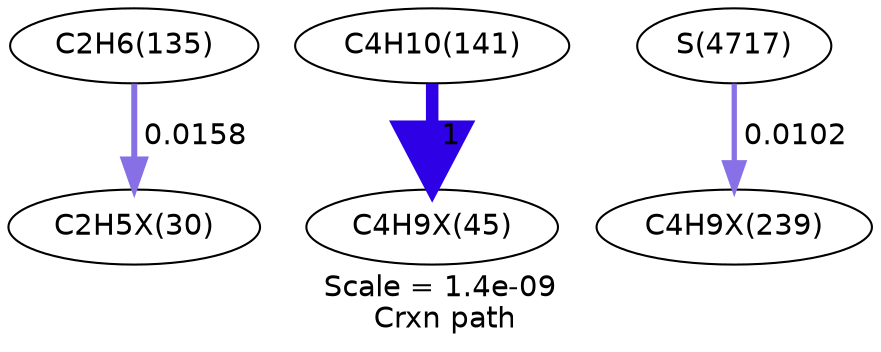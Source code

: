digraph reaction_paths {
center=1;
s12 -> s57[fontname="Helvetica", style="setlinewidth(2.87)", arrowsize=1.43, color="0.7, 0.516, 0.9"
, label=" 0.0158"];
s15 -> s66[fontname="Helvetica", style="setlinewidth(6)", arrowsize=3, color="0.7, 1.5, 0.9"
, label=" 1"];
s49 -> s93[fontname="Helvetica", style="setlinewidth(2.54)", arrowsize=1.27, color="0.7, 0.51, 0.9"
, label=" 0.0102"];
s12 [ fontname="Helvetica", label="C2H6(135)"];
s15 [ fontname="Helvetica", label="C4H10(141)"];
s49 [ fontname="Helvetica", label="S(4717)"];
s57 [ fontname="Helvetica", label="C2H5X(30)"];
s66 [ fontname="Helvetica", label="C4H9X(45)"];
s93 [ fontname="Helvetica", label="C4H9X(239)"];
 label = "Scale = 1.4e-09\l Crxn path";
 fontname = "Helvetica";
}
